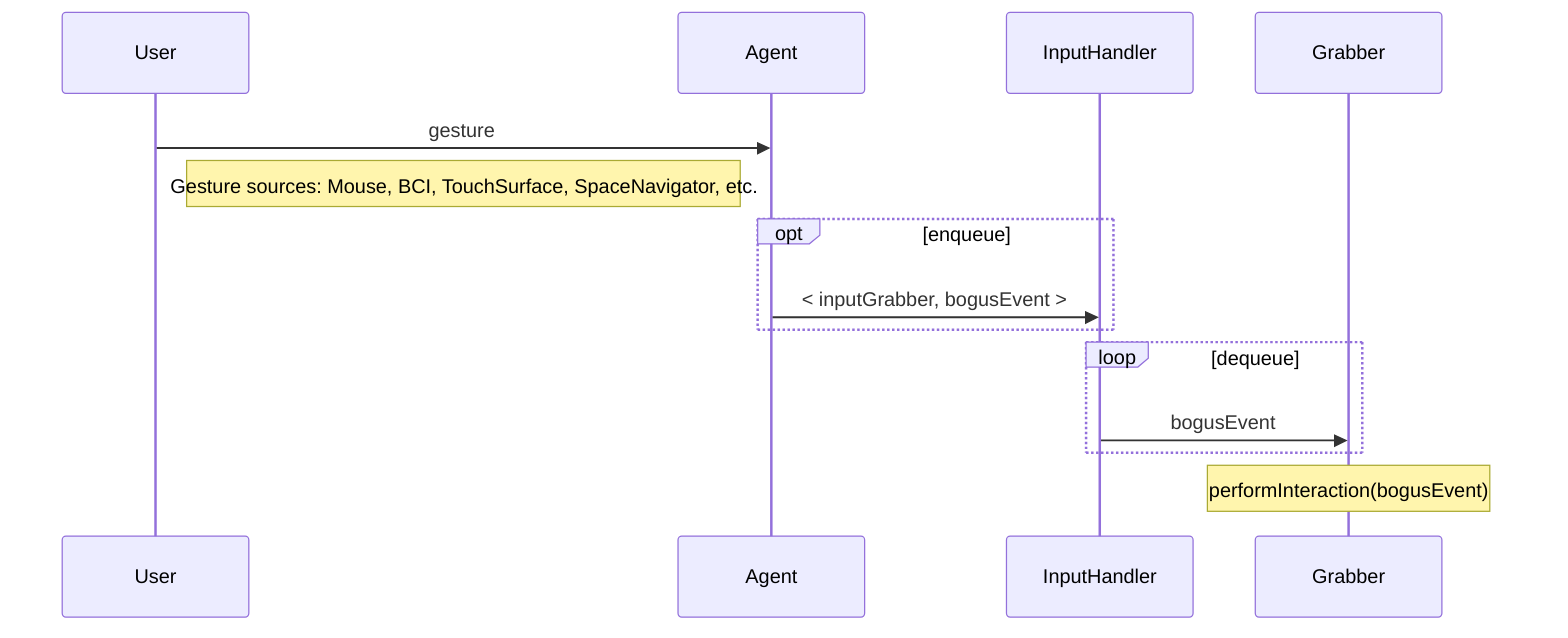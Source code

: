 sequenceDiagram
    User->>Agent: gesture
    Note right of User: Gesture sources: Mouse, BCI, TouchSurface, SpaceNavigator, etc.
    opt enqueue
        Agent->>InputHandler: < inputGrabber, bogusEvent >
    end
    loop dequeue
      InputHandler->>Grabber: bogusEvent
    end
    Note over Grabber: performInteraction(bogusEvent)